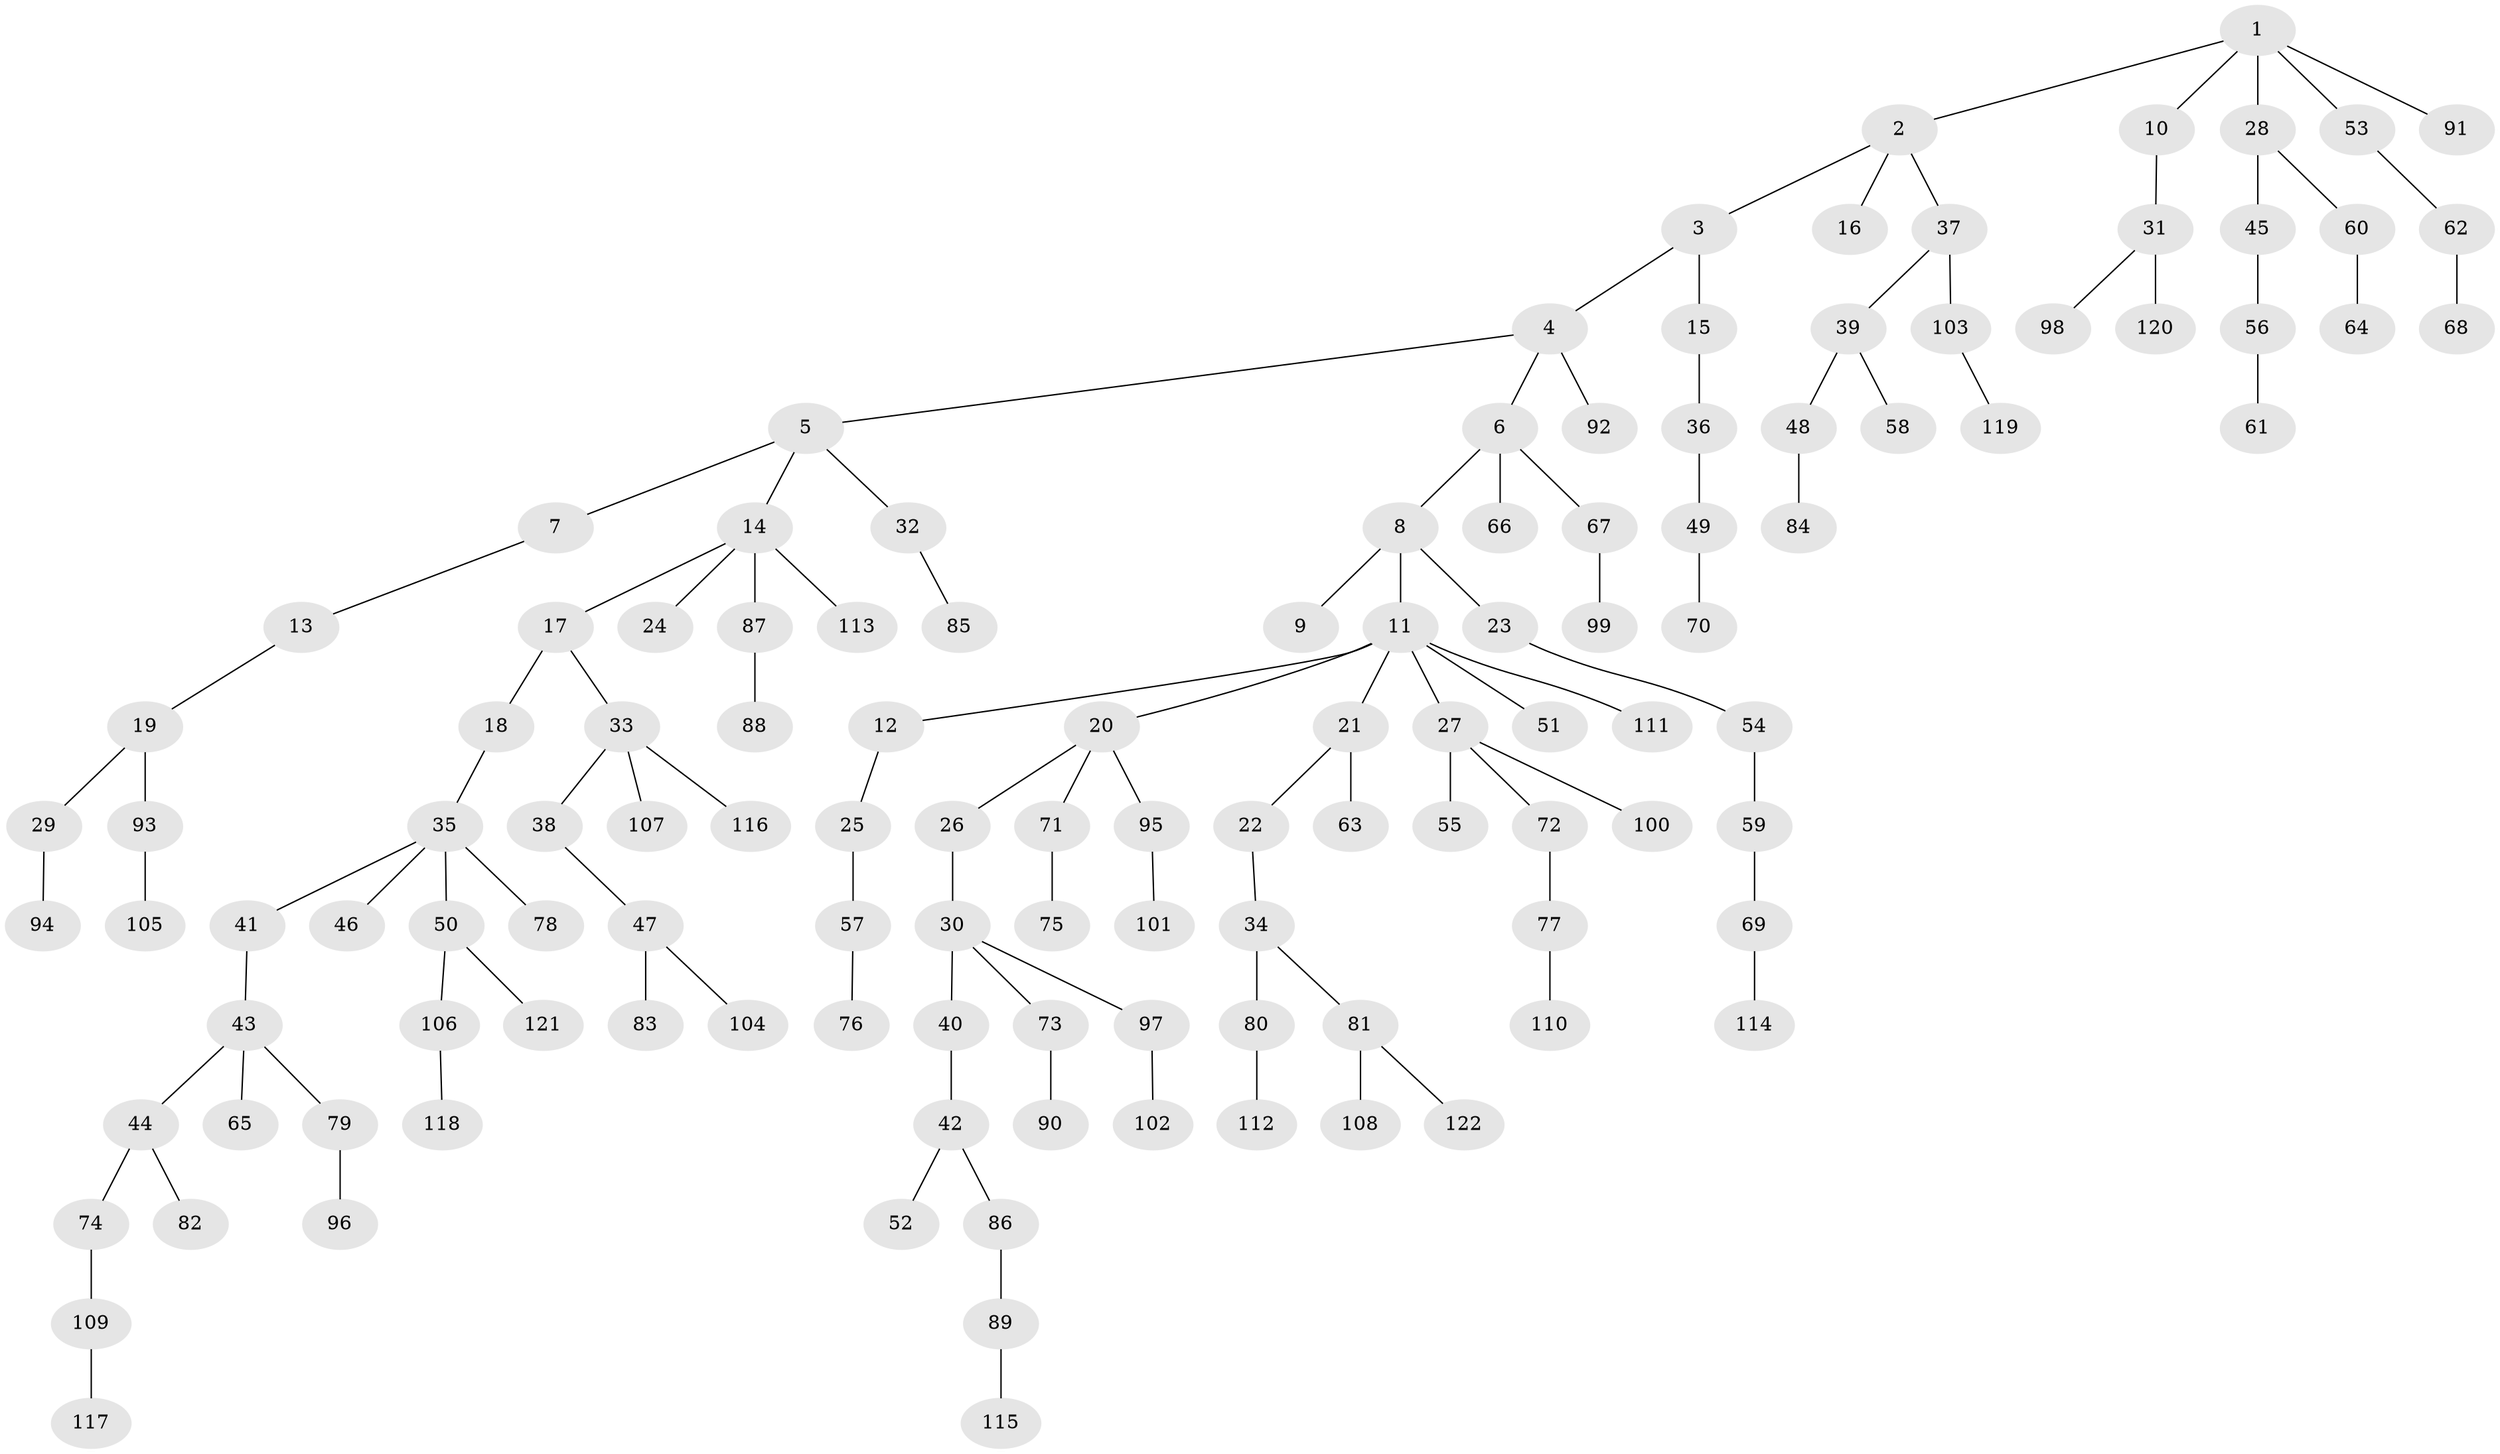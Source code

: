 // Generated by graph-tools (version 1.1) at 2025/02/03/09/25 03:02:26]
// undirected, 122 vertices, 121 edges
graph export_dot {
graph [start="1"]
  node [color=gray90,style=filled];
  1;
  2;
  3;
  4;
  5;
  6;
  7;
  8;
  9;
  10;
  11;
  12;
  13;
  14;
  15;
  16;
  17;
  18;
  19;
  20;
  21;
  22;
  23;
  24;
  25;
  26;
  27;
  28;
  29;
  30;
  31;
  32;
  33;
  34;
  35;
  36;
  37;
  38;
  39;
  40;
  41;
  42;
  43;
  44;
  45;
  46;
  47;
  48;
  49;
  50;
  51;
  52;
  53;
  54;
  55;
  56;
  57;
  58;
  59;
  60;
  61;
  62;
  63;
  64;
  65;
  66;
  67;
  68;
  69;
  70;
  71;
  72;
  73;
  74;
  75;
  76;
  77;
  78;
  79;
  80;
  81;
  82;
  83;
  84;
  85;
  86;
  87;
  88;
  89;
  90;
  91;
  92;
  93;
  94;
  95;
  96;
  97;
  98;
  99;
  100;
  101;
  102;
  103;
  104;
  105;
  106;
  107;
  108;
  109;
  110;
  111;
  112;
  113;
  114;
  115;
  116;
  117;
  118;
  119;
  120;
  121;
  122;
  1 -- 2;
  1 -- 10;
  1 -- 28;
  1 -- 53;
  1 -- 91;
  2 -- 3;
  2 -- 16;
  2 -- 37;
  3 -- 4;
  3 -- 15;
  4 -- 5;
  4 -- 6;
  4 -- 92;
  5 -- 7;
  5 -- 14;
  5 -- 32;
  6 -- 8;
  6 -- 66;
  6 -- 67;
  7 -- 13;
  8 -- 9;
  8 -- 11;
  8 -- 23;
  10 -- 31;
  11 -- 12;
  11 -- 20;
  11 -- 21;
  11 -- 27;
  11 -- 51;
  11 -- 111;
  12 -- 25;
  13 -- 19;
  14 -- 17;
  14 -- 24;
  14 -- 87;
  14 -- 113;
  15 -- 36;
  17 -- 18;
  17 -- 33;
  18 -- 35;
  19 -- 29;
  19 -- 93;
  20 -- 26;
  20 -- 71;
  20 -- 95;
  21 -- 22;
  21 -- 63;
  22 -- 34;
  23 -- 54;
  25 -- 57;
  26 -- 30;
  27 -- 55;
  27 -- 72;
  27 -- 100;
  28 -- 45;
  28 -- 60;
  29 -- 94;
  30 -- 40;
  30 -- 73;
  30 -- 97;
  31 -- 98;
  31 -- 120;
  32 -- 85;
  33 -- 38;
  33 -- 107;
  33 -- 116;
  34 -- 80;
  34 -- 81;
  35 -- 41;
  35 -- 46;
  35 -- 50;
  35 -- 78;
  36 -- 49;
  37 -- 39;
  37 -- 103;
  38 -- 47;
  39 -- 48;
  39 -- 58;
  40 -- 42;
  41 -- 43;
  42 -- 52;
  42 -- 86;
  43 -- 44;
  43 -- 65;
  43 -- 79;
  44 -- 74;
  44 -- 82;
  45 -- 56;
  47 -- 83;
  47 -- 104;
  48 -- 84;
  49 -- 70;
  50 -- 106;
  50 -- 121;
  53 -- 62;
  54 -- 59;
  56 -- 61;
  57 -- 76;
  59 -- 69;
  60 -- 64;
  62 -- 68;
  67 -- 99;
  69 -- 114;
  71 -- 75;
  72 -- 77;
  73 -- 90;
  74 -- 109;
  77 -- 110;
  79 -- 96;
  80 -- 112;
  81 -- 108;
  81 -- 122;
  86 -- 89;
  87 -- 88;
  89 -- 115;
  93 -- 105;
  95 -- 101;
  97 -- 102;
  103 -- 119;
  106 -- 118;
  109 -- 117;
}

